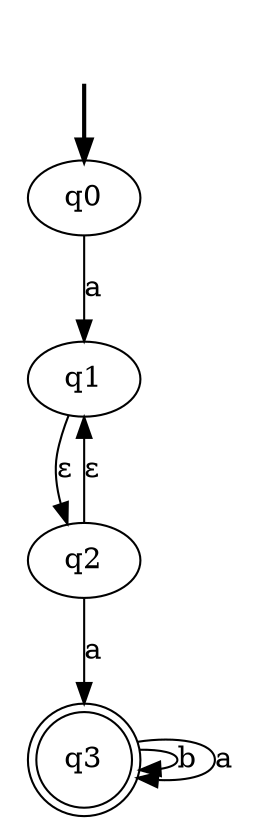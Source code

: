 digraph {
	fake0 [style=invisible]
	q0 [root=true]
	q3 [shape=doublecircle]
	q2
	q1
	fake0 -> q0 [style=bold]
	q0 -> q1 [label=a]
	q1 -> q2 [label="ε"]
	q2 -> q1 [label="ε"]
	q2 -> q3 [label=a]
	q3 -> q3 [label=b]
	q3 -> q3 [label=a]
}
